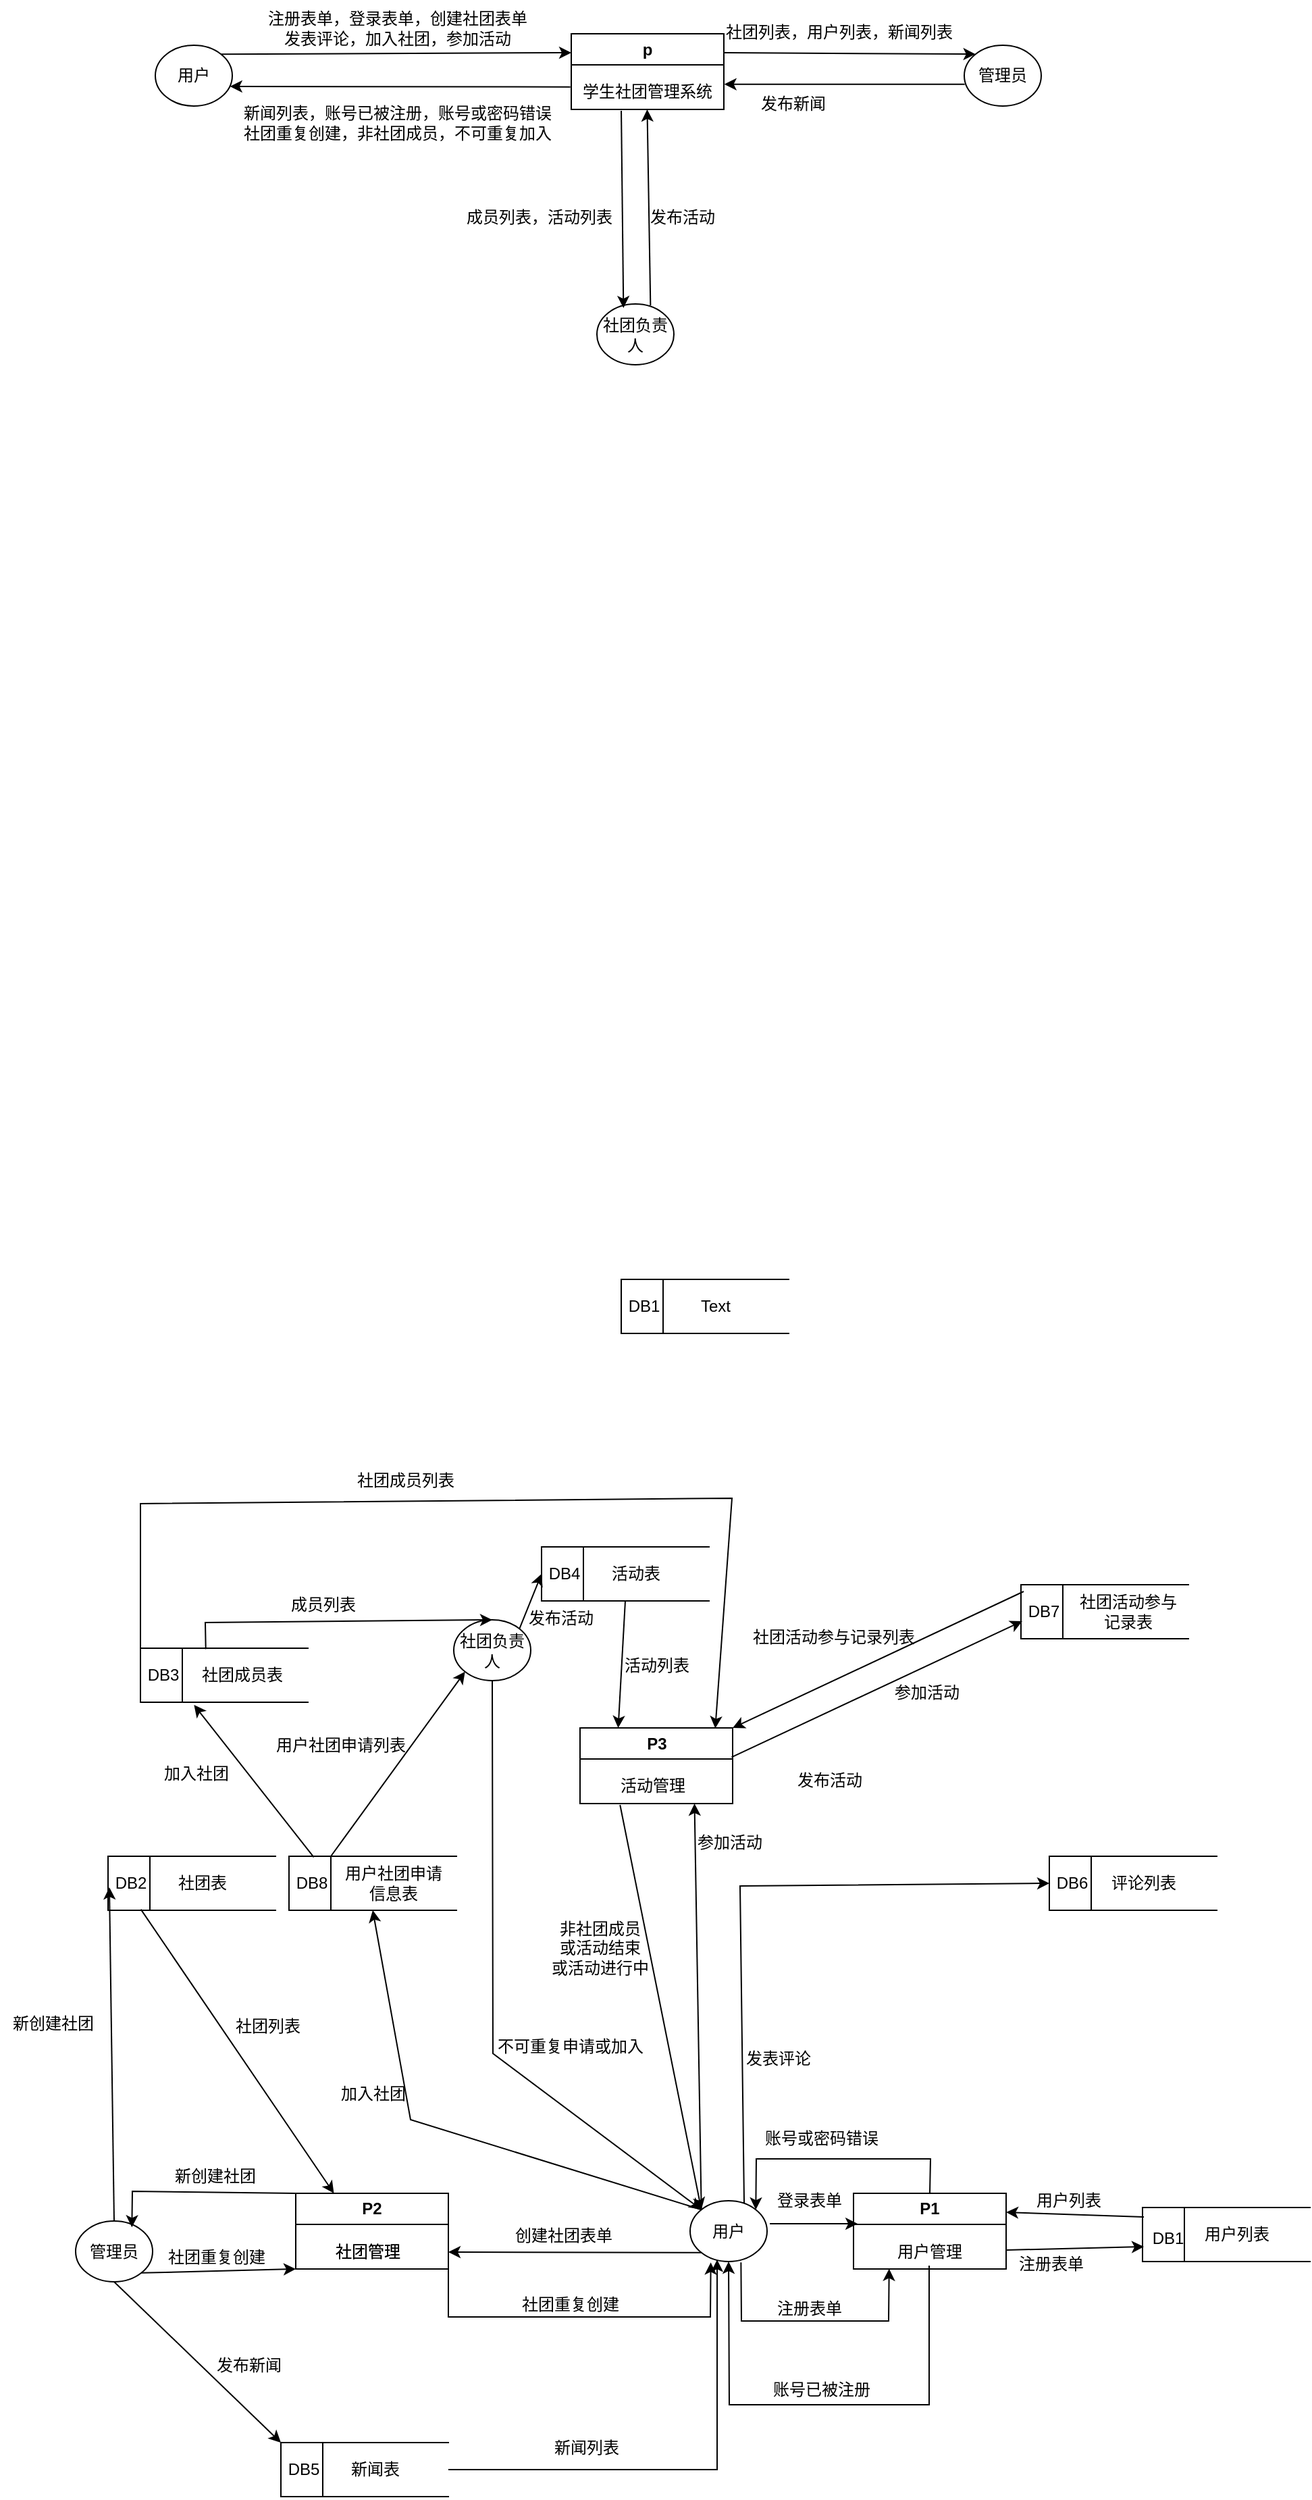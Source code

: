<mxfile version="21.3.4" type="github">
  <diagram name="第 1 页" id="8ePfgUnNjt7sfL_Q9ex-">
    <mxGraphModel dx="2234" dy="838" grid="0" gridSize="10" guides="1" tooltips="1" connect="1" arrows="1" fold="1" page="0" pageScale="1" pageWidth="827" pageHeight="1169" math="0" shadow="0">
      <root>
        <mxCell id="0" />
        <mxCell id="1" parent="0" />
        <mxCell id="dDw6INjENduWIAmaYxE8-1" value="用户" style="ellipse;whiteSpace=wrap;html=1;" parent="1" vertex="1">
          <mxGeometry x="-936" y="-306.5" width="57" height="45" as="geometry" />
        </mxCell>
        <mxCell id="dDw6INjENduWIAmaYxE8-3" value="管理员" style="ellipse;whiteSpace=wrap;html=1;" parent="1" vertex="1">
          <mxGeometry x="-337" y="-306.5" width="57" height="45" as="geometry" />
        </mxCell>
        <mxCell id="dDw6INjENduWIAmaYxE8-4" value="社团负责人" style="ellipse;whiteSpace=wrap;html=1;" parent="1" vertex="1">
          <mxGeometry x="-609" y="-115" width="57" height="45" as="geometry" />
        </mxCell>
        <mxCell id="dDw6INjENduWIAmaYxE8-5" value="p" style="swimlane;whiteSpace=wrap;html=1;" parent="1" vertex="1">
          <mxGeometry x="-628" y="-315" width="113" height="56" as="geometry">
            <mxRectangle x="-682" y="-312" width="137" height="26" as="alternateBounds" />
          </mxGeometry>
        </mxCell>
        <mxCell id="dDw6INjENduWIAmaYxE8-7" value="学生社团管理系统" style="text;html=1;align=center;verticalAlign=middle;resizable=0;points=[];autosize=1;strokeColor=none;fillColor=none;" parent="dDw6INjENduWIAmaYxE8-5" vertex="1">
          <mxGeometry x="-1" y="30" width="114" height="26" as="geometry" />
        </mxCell>
        <mxCell id="dDw6INjENduWIAmaYxE8-8" value="" style="endArrow=classic;html=1;rounded=0;exitX=1;exitY=0;exitDx=0;exitDy=0;entryX=0;entryY=0.25;entryDx=0;entryDy=0;" parent="1" source="dDw6INjENduWIAmaYxE8-1" target="dDw6INjENduWIAmaYxE8-5" edge="1">
          <mxGeometry width="50" height="50" relative="1" as="geometry">
            <mxPoint x="-879" y="-296" as="sourcePoint" />
            <mxPoint x="-682" y="-296" as="targetPoint" />
          </mxGeometry>
        </mxCell>
        <mxCell id="dDw6INjENduWIAmaYxE8-9" value="注册表单，登录表单，创建社团表单&lt;br&gt;发表评论，加入社团，参加活动" style="text;html=1;align=center;verticalAlign=middle;resizable=0;points=[];autosize=1;strokeColor=none;fillColor=none;" parent="1" vertex="1">
          <mxGeometry x="-862" y="-340" width="210" height="41" as="geometry" />
        </mxCell>
        <mxCell id="dDw6INjENduWIAmaYxE8-10" value="" style="endArrow=classic;html=1;rounded=0;exitX=0.003;exitY=0.359;exitDx=0;exitDy=0;exitPerimeter=0;entryX=0.971;entryY=0.678;entryDx=0;entryDy=0;entryPerimeter=0;" parent="1" source="dDw6INjENduWIAmaYxE8-7" target="dDw6INjENduWIAmaYxE8-1" edge="1">
          <mxGeometry width="50" height="50" relative="1" as="geometry">
            <mxPoint x="-919" y="-170" as="sourcePoint" />
            <mxPoint x="-869" y="-220" as="targetPoint" />
          </mxGeometry>
        </mxCell>
        <mxCell id="dDw6INjENduWIAmaYxE8-11" value="新闻列表，账号已被注册，账号或密码错误&lt;br&gt;社团重复创建，非社团成员，不可重复加入" style="text;html=1;align=center;verticalAlign=middle;resizable=0;points=[];autosize=1;strokeColor=none;fillColor=none;" parent="1" vertex="1">
          <mxGeometry x="-880" y="-270" width="246" height="41" as="geometry" />
        </mxCell>
        <mxCell id="dDw6INjENduWIAmaYxE8-12" value="" style="endArrow=classic;html=1;rounded=0;exitX=1;exitY=0.25;exitDx=0;exitDy=0;entryX=0;entryY=0;entryDx=0;entryDy=0;" parent="1" source="dDw6INjENduWIAmaYxE8-5" target="dDw6INjENduWIAmaYxE8-3" edge="1">
          <mxGeometry width="50" height="50" relative="1" as="geometry">
            <mxPoint x="-807" y="-114" as="sourcePoint" />
            <mxPoint x="-757" y="-164" as="targetPoint" />
          </mxGeometry>
        </mxCell>
        <mxCell id="dDw6INjENduWIAmaYxE8-13" value="社团列表，用户列表，新闻列表" style="text;html=1;align=center;verticalAlign=middle;resizable=0;points=[];autosize=1;strokeColor=none;fillColor=none;" parent="1" vertex="1">
          <mxGeometry x="-523" y="-329" width="186" height="26" as="geometry" />
        </mxCell>
        <mxCell id="dDw6INjENduWIAmaYxE8-14" value="" style="endArrow=classic;html=1;rounded=0;exitX=0.006;exitY=0.707;exitDx=0;exitDy=0;entryX=1.003;entryY=0.397;entryDx=0;entryDy=0;entryPerimeter=0;exitPerimeter=0;" parent="1" edge="1">
          <mxGeometry width="50" height="50" relative="1" as="geometry">
            <mxPoint x="-336.658" y="-277.685" as="sourcePoint" />
            <mxPoint x="-514.658" y="-277.678" as="targetPoint" />
          </mxGeometry>
        </mxCell>
        <mxCell id="dDw6INjENduWIAmaYxE8-15" value="发布新闻" style="text;html=1;align=center;verticalAlign=middle;resizable=0;points=[];autosize=1;strokeColor=none;fillColor=none;" parent="1" vertex="1">
          <mxGeometry x="-497" y="-276" width="66" height="26" as="geometry" />
        </mxCell>
        <mxCell id="dDw6INjENduWIAmaYxE8-16" value="" style="endArrow=classic;html=1;rounded=0;exitX=0.237;exitY=1.038;exitDx=0;exitDy=0;exitPerimeter=0;entryX=0.345;entryY=0.067;entryDx=0;entryDy=0;entryPerimeter=0;" parent="1" target="dDw6INjENduWIAmaYxE8-4" edge="1">
          <mxGeometry width="50" height="50" relative="1" as="geometry">
            <mxPoint x="-590.982" y="-258.012" as="sourcePoint" />
            <mxPoint x="-591" y="-117" as="targetPoint" />
          </mxGeometry>
        </mxCell>
        <mxCell id="dDw6INjENduWIAmaYxE8-17" value="成员列表，活动列表" style="text;html=1;align=center;verticalAlign=middle;resizable=0;points=[];autosize=1;strokeColor=none;fillColor=none;" parent="1" vertex="1">
          <mxGeometry x="-715" y="-192" width="126" height="26" as="geometry" />
        </mxCell>
        <mxCell id="dDw6INjENduWIAmaYxE8-18" value="" style="endArrow=classic;html=1;rounded=0;exitX=0.696;exitY=0.022;exitDx=0;exitDy=0;exitPerimeter=0;" parent="1" source="dDw6INjENduWIAmaYxE8-4" target="dDw6INjENduWIAmaYxE8-7" edge="1">
          <mxGeometry width="50" height="50" relative="1" as="geometry">
            <mxPoint x="-554" y="-124" as="sourcePoint" />
            <mxPoint x="-504" y="-174" as="targetPoint" />
          </mxGeometry>
        </mxCell>
        <mxCell id="dDw6INjENduWIAmaYxE8-19" value="发布活动" style="text;html=1;align=center;verticalAlign=middle;resizable=0;points=[];autosize=1;strokeColor=none;fillColor=none;" parent="1" vertex="1">
          <mxGeometry x="-579" y="-192" width="66" height="26" as="geometry" />
        </mxCell>
        <mxCell id="dDw6INjENduWIAmaYxE8-20" value="用户" style="ellipse;whiteSpace=wrap;html=1;" parent="1" vertex="1">
          <mxGeometry x="-540" y="1289" width="57" height="45" as="geometry" />
        </mxCell>
        <mxCell id="dDw6INjENduWIAmaYxE8-21" value="P1" style="swimlane;whiteSpace=wrap;html=1;" parent="1" vertex="1">
          <mxGeometry x="-419" y="1283.5" width="113" height="56" as="geometry">
            <mxRectangle x="-682" y="-312" width="137" height="26" as="alternateBounds" />
          </mxGeometry>
        </mxCell>
        <mxCell id="dDw6INjENduWIAmaYxE8-22" value="用户管理" style="text;html=1;align=center;verticalAlign=middle;resizable=0;points=[];autosize=1;strokeColor=none;fillColor=none;" parent="dDw6INjENduWIAmaYxE8-21" vertex="1">
          <mxGeometry x="23" y="30" width="66" height="26" as="geometry" />
        </mxCell>
        <mxCell id="dDw6INjENduWIAmaYxE8-25" value="" style="endArrow=classic;html=1;rounded=0;entryX=0.027;entryY=0.402;entryDx=0;entryDy=0;entryPerimeter=0;" parent="1" target="dDw6INjENduWIAmaYxE8-21" edge="1">
          <mxGeometry width="50" height="50" relative="1" as="geometry">
            <mxPoint x="-481" y="1306" as="sourcePoint" />
            <mxPoint x="-453" y="1314" as="targetPoint" />
            <Array as="points" />
          </mxGeometry>
        </mxCell>
        <mxCell id="dDw6INjENduWIAmaYxE8-26" value="登录表单" style="text;html=1;align=center;verticalAlign=middle;resizable=0;points=[];autosize=1;strokeColor=none;fillColor=none;" parent="1" vertex="1">
          <mxGeometry x="-485" y="1276" width="66" height="26" as="geometry" />
        </mxCell>
        <mxCell id="dDw6INjENduWIAmaYxE8-27" value="" style="endArrow=classic;html=1;rounded=0;exitX=0.661;exitY=1.015;exitDx=0;exitDy=0;exitPerimeter=0;entryX=0.051;entryY=0.994;entryDx=0;entryDy=0;entryPerimeter=0;" parent="1" source="dDw6INjENduWIAmaYxE8-20" target="dDw6INjENduWIAmaYxE8-22" edge="1">
          <mxGeometry width="50" height="50" relative="1" as="geometry">
            <mxPoint x="-666" y="1457" as="sourcePoint" />
            <mxPoint x="-616" y="1407" as="targetPoint" />
            <Array as="points">
              <mxPoint x="-502" y="1378" />
              <mxPoint x="-393" y="1378" />
            </Array>
          </mxGeometry>
        </mxCell>
        <mxCell id="dDw6INjENduWIAmaYxE8-28" value="注册表单" style="text;html=1;align=center;verticalAlign=middle;resizable=0;points=[];autosize=1;strokeColor=none;fillColor=none;" parent="1" vertex="1">
          <mxGeometry x="-485" y="1356" width="66" height="26" as="geometry" />
        </mxCell>
        <mxCell id="dDw6INjENduWIAmaYxE8-30" value="管理员" style="ellipse;whiteSpace=wrap;html=1;" parent="1" vertex="1">
          <mxGeometry x="-995" y="1304" width="57" height="45" as="geometry" />
        </mxCell>
        <mxCell id="dDw6INjENduWIAmaYxE8-31" value="" style="endArrow=classic;html=1;rounded=0;exitX=0.5;exitY=0;exitDx=0;exitDy=0;entryX=1;entryY=0;entryDx=0;entryDy=0;" parent="1" source="dDw6INjENduWIAmaYxE8-21" target="dDw6INjENduWIAmaYxE8-20" edge="1">
          <mxGeometry width="50" height="50" relative="1" as="geometry">
            <mxPoint x="-569" y="1492" as="sourcePoint" />
            <mxPoint x="-362.496" y="1203" as="targetPoint" />
            <Array as="points">
              <mxPoint x="-362" y="1258" />
              <mxPoint x="-491" y="1258" />
            </Array>
          </mxGeometry>
        </mxCell>
        <mxCell id="dDw6INjENduWIAmaYxE8-46" value="" style="shape=partialRectangle;whiteSpace=wrap;html=1;left=0;right=0;fillColor=none;" parent="1" vertex="1">
          <mxGeometry x="-591" y="607" width="124" height="40" as="geometry" />
        </mxCell>
        <mxCell id="dDw6INjENduWIAmaYxE8-47" value="" style="endArrow=none;html=1;rounded=0;entryX=0;entryY=0;entryDx=0;entryDy=0;exitX=0;exitY=1;exitDx=0;exitDy=0;" parent="1" source="dDw6INjENduWIAmaYxE8-46" target="dDw6INjENduWIAmaYxE8-46" edge="1">
          <mxGeometry width="50" height="50" relative="1" as="geometry">
            <mxPoint x="-643" y="666" as="sourcePoint" />
            <mxPoint x="-593" y="616" as="targetPoint" />
          </mxGeometry>
        </mxCell>
        <mxCell id="dDw6INjENduWIAmaYxE8-48" value="" style="endArrow=none;html=1;rounded=0;exitX=0.25;exitY=0;exitDx=0;exitDy=0;entryX=0.25;entryY=1;entryDx=0;entryDy=0;" parent="1" source="dDw6INjENduWIAmaYxE8-46" target="dDw6INjENduWIAmaYxE8-46" edge="1">
          <mxGeometry width="50" height="50" relative="1" as="geometry">
            <mxPoint x="-601" y="729" as="sourcePoint" />
            <mxPoint x="-551" y="679" as="targetPoint" />
          </mxGeometry>
        </mxCell>
        <mxCell id="dDw6INjENduWIAmaYxE8-49" value="DB1" style="text;html=1;strokeColor=none;fillColor=none;align=center;verticalAlign=middle;whiteSpace=wrap;rounded=0;" parent="1" vertex="1">
          <mxGeometry x="-604" y="612" width="60" height="30" as="geometry" />
        </mxCell>
        <mxCell id="dDw6INjENduWIAmaYxE8-50" value="Text" style="text;html=1;strokeColor=none;fillColor=none;align=center;verticalAlign=middle;whiteSpace=wrap;rounded=0;" parent="1" vertex="1">
          <mxGeometry x="-551" y="612" width="60" height="30" as="geometry" />
        </mxCell>
        <mxCell id="dDw6INjENduWIAmaYxE8-58" value="" style="endArrow=classic;html=1;rounded=0;entryX=0.5;entryY=1;entryDx=0;entryDy=0;" parent="1" target="dDw6INjENduWIAmaYxE8-20" edge="1">
          <mxGeometry width="50" height="50" relative="1" as="geometry">
            <mxPoint x="-363" y="1337" as="sourcePoint" />
            <mxPoint x="-628" y="1422" as="targetPoint" />
            <Array as="points">
              <mxPoint x="-363" y="1440" />
              <mxPoint x="-511" y="1440" />
            </Array>
          </mxGeometry>
        </mxCell>
        <mxCell id="dDw6INjENduWIAmaYxE8-59" value="社团负责人" style="ellipse;whiteSpace=wrap;html=1;" parent="1" vertex="1">
          <mxGeometry x="-715" y="859" width="57" height="45" as="geometry" />
        </mxCell>
        <mxCell id="dDw6INjENduWIAmaYxE8-60" value="P2" style="swimlane;whiteSpace=wrap;html=1;" parent="1" vertex="1">
          <mxGeometry x="-832" y="1283.5" width="113" height="56" as="geometry">
            <mxRectangle x="-682" y="-312" width="137" height="26" as="alternateBounds" />
          </mxGeometry>
        </mxCell>
        <mxCell id="dDw6INjENduWIAmaYxE8-61" value="社团管理" style="text;html=1;align=center;verticalAlign=middle;resizable=0;points=[];autosize=1;strokeColor=none;fillColor=none;" parent="dDw6INjENduWIAmaYxE8-60" vertex="1">
          <mxGeometry x="20" y="30" width="66" height="26" as="geometry" />
        </mxCell>
        <mxCell id="dDw6INjENduWIAmaYxE8-62" value="" style="endArrow=classic;html=1;rounded=0;exitX=0;exitY=1;exitDx=0;exitDy=0;" parent="1" source="dDw6INjENduWIAmaYxE8-20" edge="1">
          <mxGeometry width="50" height="50" relative="1" as="geometry">
            <mxPoint x="-868" y="1406" as="sourcePoint" />
            <mxPoint x="-719" y="1327" as="targetPoint" />
          </mxGeometry>
        </mxCell>
        <mxCell id="dDw6INjENduWIAmaYxE8-63" value="创建社团表单" style="text;html=1;align=center;verticalAlign=middle;resizable=0;points=[];autosize=1;strokeColor=none;fillColor=none;" parent="1" vertex="1">
          <mxGeometry x="-679" y="1302" width="90" height="26" as="geometry" />
        </mxCell>
        <mxCell id="dDw6INjENduWIAmaYxE8-64" value="" style="endArrow=classic;html=1;rounded=0;exitX=1;exitY=1;exitDx=0;exitDy=0;entryX=0.269;entryY=1.015;entryDx=0;entryDy=0;entryPerimeter=0;" parent="1" source="dDw6INjENduWIAmaYxE8-60" target="dDw6INjENduWIAmaYxE8-20" edge="1">
          <mxGeometry width="50" height="50" relative="1" as="geometry">
            <mxPoint x="-928" y="1413" as="sourcePoint" />
            <mxPoint x="-878" y="1363" as="targetPoint" />
            <Array as="points">
              <mxPoint x="-719" y="1375" />
              <mxPoint x="-525" y="1375" />
            </Array>
          </mxGeometry>
        </mxCell>
        <mxCell id="dDw6INjENduWIAmaYxE8-65" value="社团重复创建" style="text;html=1;align=center;verticalAlign=middle;resizable=0;points=[];autosize=1;strokeColor=none;fillColor=none;" parent="1" vertex="1">
          <mxGeometry x="-674" y="1353" width="90" height="26" as="geometry" />
        </mxCell>
        <mxCell id="dDw6INjENduWIAmaYxE8-66" value="账号或密码错误" style="text;html=1;align=center;verticalAlign=middle;resizable=0;points=[];autosize=1;strokeColor=none;fillColor=none;" parent="1" vertex="1">
          <mxGeometry x="-494" y="1230" width="102" height="26" as="geometry" />
        </mxCell>
        <mxCell id="dDw6INjENduWIAmaYxE8-69" value="账号已被注册" style="text;html=1;align=center;verticalAlign=middle;resizable=0;points=[];autosize=1;strokeColor=none;fillColor=none;" parent="1" vertex="1">
          <mxGeometry x="-488" y="1416" width="90" height="26" as="geometry" />
        </mxCell>
        <mxCell id="dDw6INjENduWIAmaYxE8-72" value="" style="shape=partialRectangle;whiteSpace=wrap;html=1;left=0;right=0;fillColor=none;" parent="1" vertex="1">
          <mxGeometry x="-205" y="1294" width="124" height="40" as="geometry" />
        </mxCell>
        <mxCell id="dDw6INjENduWIAmaYxE8-73" value="" style="endArrow=none;html=1;rounded=0;entryX=0;entryY=0;entryDx=0;entryDy=0;exitX=0;exitY=1;exitDx=0;exitDy=0;" parent="1" source="dDw6INjENduWIAmaYxE8-72" target="dDw6INjENduWIAmaYxE8-72" edge="1">
          <mxGeometry width="50" height="50" relative="1" as="geometry">
            <mxPoint x="-257" y="1353" as="sourcePoint" />
            <mxPoint x="-207" y="1303" as="targetPoint" />
          </mxGeometry>
        </mxCell>
        <mxCell id="dDw6INjENduWIAmaYxE8-74" value="" style="endArrow=none;html=1;rounded=0;exitX=0.25;exitY=0;exitDx=0;exitDy=0;entryX=0.25;entryY=1;entryDx=0;entryDy=0;" parent="1" source="dDw6INjENduWIAmaYxE8-72" target="dDw6INjENduWIAmaYxE8-72" edge="1">
          <mxGeometry width="50" height="50" relative="1" as="geometry">
            <mxPoint x="-215" y="1416" as="sourcePoint" />
            <mxPoint x="-165" y="1366" as="targetPoint" />
          </mxGeometry>
        </mxCell>
        <mxCell id="dDw6INjENduWIAmaYxE8-75" value="DB1" style="text;html=1;strokeColor=none;fillColor=none;align=center;verticalAlign=middle;whiteSpace=wrap;rounded=0;" parent="1" vertex="1">
          <mxGeometry x="-216" y="1301.5" width="60" height="30" as="geometry" />
        </mxCell>
        <mxCell id="dDw6INjENduWIAmaYxE8-76" value="用户列表" style="text;html=1;strokeColor=none;fillColor=none;align=center;verticalAlign=middle;whiteSpace=wrap;rounded=0;" parent="1" vertex="1">
          <mxGeometry x="-165" y="1299" width="60" height="30" as="geometry" />
        </mxCell>
        <mxCell id="dDw6INjENduWIAmaYxE8-81" value="" style="shape=partialRectangle;whiteSpace=wrap;html=1;left=0;right=0;fillColor=none;" parent="1" vertex="1">
          <mxGeometry x="-971" y="1034" width="124" height="40" as="geometry" />
        </mxCell>
        <mxCell id="dDw6INjENduWIAmaYxE8-82" value="" style="endArrow=none;html=1;rounded=0;entryX=0;entryY=0;entryDx=0;entryDy=0;exitX=0;exitY=1;exitDx=0;exitDy=0;" parent="1" source="dDw6INjENduWIAmaYxE8-81" target="dDw6INjENduWIAmaYxE8-81" edge="1">
          <mxGeometry width="50" height="50" relative="1" as="geometry">
            <mxPoint x="-1023" y="1093" as="sourcePoint" />
            <mxPoint x="-973" y="1043" as="targetPoint" />
          </mxGeometry>
        </mxCell>
        <mxCell id="dDw6INjENduWIAmaYxE8-83" value="" style="endArrow=none;html=1;rounded=0;exitX=0.25;exitY=0;exitDx=0;exitDy=0;entryX=0.25;entryY=1;entryDx=0;entryDy=0;" parent="1" source="dDw6INjENduWIAmaYxE8-81" target="dDw6INjENduWIAmaYxE8-81" edge="1">
          <mxGeometry width="50" height="50" relative="1" as="geometry">
            <mxPoint x="-981" y="1156" as="sourcePoint" />
            <mxPoint x="-931" y="1106" as="targetPoint" />
          </mxGeometry>
        </mxCell>
        <mxCell id="dDw6INjENduWIAmaYxE8-84" value="DB2" style="text;html=1;strokeColor=none;fillColor=none;align=center;verticalAlign=middle;whiteSpace=wrap;rounded=0;" parent="1" vertex="1">
          <mxGeometry x="-984" y="1039" width="60" height="30" as="geometry" />
        </mxCell>
        <mxCell id="dDw6INjENduWIAmaYxE8-85" value="社团表" style="text;html=1;strokeColor=none;fillColor=none;align=center;verticalAlign=middle;whiteSpace=wrap;rounded=0;" parent="1" vertex="1">
          <mxGeometry x="-931" y="1039" width="60" height="30" as="geometry" />
        </mxCell>
        <mxCell id="dDw6INjENduWIAmaYxE8-88" value="" style="endArrow=classic;html=1;rounded=0;exitX=0.196;exitY=0.983;exitDx=0;exitDy=0;exitPerimeter=0;entryX=0.25;entryY=0;entryDx=0;entryDy=0;" parent="1" source="dDw6INjENduWIAmaYxE8-81" target="dDw6INjENduWIAmaYxE8-60" edge="1">
          <mxGeometry width="50" height="50" relative="1" as="geometry">
            <mxPoint x="-920" y="1236" as="sourcePoint" />
            <mxPoint x="-870" y="1186" as="targetPoint" />
          </mxGeometry>
        </mxCell>
        <mxCell id="dDw6INjENduWIAmaYxE8-89" value="社团列表" style="text;html=1;align=center;verticalAlign=middle;resizable=0;points=[];autosize=1;strokeColor=none;fillColor=none;" parent="1" vertex="1">
          <mxGeometry x="-886" y="1147" width="66" height="26" as="geometry" />
        </mxCell>
        <mxCell id="dDw6INjENduWIAmaYxE8-90" value="" style="endArrow=classic;html=1;rounded=0;exitX=0;exitY=0;exitDx=0;exitDy=0;entryX=0.5;entryY=1;entryDx=0;entryDy=0;" parent="1" source="dDw6INjENduWIAmaYxE8-20" target="Tcg_gP1--9uaAUproWpJ-8" edge="1">
          <mxGeometry width="50" height="50" relative="1" as="geometry">
            <mxPoint x="-580" y="1208" as="sourcePoint" />
            <mxPoint x="-625" y="1178" as="targetPoint" />
            <Array as="points">
              <mxPoint x="-747" y="1229" />
            </Array>
          </mxGeometry>
        </mxCell>
        <mxCell id="dDw6INjENduWIAmaYxE8-91" value="加入社团" style="text;html=1;align=center;verticalAlign=middle;resizable=0;points=[];autosize=1;strokeColor=none;fillColor=none;" parent="1" vertex="1">
          <mxGeometry x="-808" y="1197" width="66" height="26" as="geometry" />
        </mxCell>
        <mxCell id="dDw6INjENduWIAmaYxE8-94" value="P3" style="swimlane;whiteSpace=wrap;html=1;" parent="1" vertex="1">
          <mxGeometry x="-621.5" y="939" width="113" height="56" as="geometry">
            <mxRectangle x="-682" y="-312" width="137" height="26" as="alternateBounds" />
          </mxGeometry>
        </mxCell>
        <mxCell id="dDw6INjENduWIAmaYxE8-95" value="活动管理" style="text;html=1;align=center;verticalAlign=middle;resizable=0;points=[];autosize=1;strokeColor=none;fillColor=none;" parent="dDw6INjENduWIAmaYxE8-94" vertex="1">
          <mxGeometry x="20" y="30" width="66" height="26" as="geometry" />
        </mxCell>
        <mxCell id="dDw6INjENduWIAmaYxE8-96" value="" style="endArrow=classic;html=1;rounded=0;exitX=0;exitY=0;exitDx=0;exitDy=0;entryX=0.75;entryY=1;entryDx=0;entryDy=0;" parent="1" source="dDw6INjENduWIAmaYxE8-20" target="dDw6INjENduWIAmaYxE8-94" edge="1">
          <mxGeometry width="50" height="50" relative="1" as="geometry">
            <mxPoint x="-425" y="1149" as="sourcePoint" />
            <mxPoint x="-375" y="1099" as="targetPoint" />
          </mxGeometry>
        </mxCell>
        <mxCell id="dDw6INjENduWIAmaYxE8-97" value="参加活动" style="text;html=1;align=center;verticalAlign=middle;resizable=0;points=[];autosize=1;strokeColor=none;fillColor=none;" parent="1" vertex="1">
          <mxGeometry x="-544.5" y="1011" width="66" height="26" as="geometry" />
        </mxCell>
        <mxCell id="dDw6INjENduWIAmaYxE8-98" value="" style="endArrow=classic;html=1;rounded=0;exitX=0.146;exitY=1.038;exitDx=0;exitDy=0;exitPerimeter=0;entryX=0;entryY=0;entryDx=0;entryDy=0;" parent="1" source="dDw6INjENduWIAmaYxE8-95" target="dDw6INjENduWIAmaYxE8-20" edge="1">
          <mxGeometry width="50" height="50" relative="1" as="geometry">
            <mxPoint x="-380" y="1103" as="sourcePoint" />
            <mxPoint x="-330" y="1053" as="targetPoint" />
          </mxGeometry>
        </mxCell>
        <mxCell id="dDw6INjENduWIAmaYxE8-99" value="非社团成员&lt;br&gt;或活动结束&lt;br&gt;或活动进行中" style="text;html=1;align=center;verticalAlign=middle;resizable=0;points=[];autosize=1;strokeColor=none;fillColor=none;" parent="1" vertex="1">
          <mxGeometry x="-652" y="1074" width="90" height="55" as="geometry" />
        </mxCell>
        <mxCell id="dDw6INjENduWIAmaYxE8-100" value="" style="endArrow=classic;html=1;rounded=0;exitX=1;exitY=0;exitDx=0;exitDy=0;entryX=0;entryY=0.5;entryDx=0;entryDy=0;" parent="1" source="dDw6INjENduWIAmaYxE8-59" target="dDw6INjENduWIAmaYxE8-111" edge="1">
          <mxGeometry width="50" height="50" relative="1" as="geometry">
            <mxPoint x="-533" y="982" as="sourcePoint" />
            <mxPoint x="-483" y="932" as="targetPoint" />
          </mxGeometry>
        </mxCell>
        <mxCell id="dDw6INjENduWIAmaYxE8-101" value="发布活动" style="text;html=1;align=center;verticalAlign=middle;resizable=0;points=[];autosize=1;strokeColor=none;fillColor=none;" parent="1" vertex="1">
          <mxGeometry x="-669" y="845" width="66" height="26" as="geometry" />
        </mxCell>
        <mxCell id="dDw6INjENduWIAmaYxE8-104" value="" style="shape=partialRectangle;whiteSpace=wrap;html=1;left=0;right=0;fillColor=none;" parent="1" vertex="1">
          <mxGeometry x="-947" y="880" width="124" height="40" as="geometry" />
        </mxCell>
        <mxCell id="dDw6INjENduWIAmaYxE8-105" value="" style="endArrow=none;html=1;rounded=0;entryX=0;entryY=0;entryDx=0;entryDy=0;exitX=0;exitY=1;exitDx=0;exitDy=0;" parent="1" source="dDw6INjENduWIAmaYxE8-104" target="dDw6INjENduWIAmaYxE8-104" edge="1">
          <mxGeometry width="50" height="50" relative="1" as="geometry">
            <mxPoint x="-999" y="939" as="sourcePoint" />
            <mxPoint x="-949" y="889" as="targetPoint" />
          </mxGeometry>
        </mxCell>
        <mxCell id="dDw6INjENduWIAmaYxE8-106" value="" style="endArrow=none;html=1;rounded=0;exitX=0.25;exitY=0;exitDx=0;exitDy=0;entryX=0.25;entryY=1;entryDx=0;entryDy=0;" parent="1" source="dDw6INjENduWIAmaYxE8-104" target="dDw6INjENduWIAmaYxE8-104" edge="1">
          <mxGeometry width="50" height="50" relative="1" as="geometry">
            <mxPoint x="-957" y="1002" as="sourcePoint" />
            <mxPoint x="-907" y="952" as="targetPoint" />
          </mxGeometry>
        </mxCell>
        <mxCell id="dDw6INjENduWIAmaYxE8-107" value="DB3" style="text;html=1;strokeColor=none;fillColor=none;align=center;verticalAlign=middle;whiteSpace=wrap;rounded=0;" parent="1" vertex="1">
          <mxGeometry x="-960" y="885" width="60" height="30" as="geometry" />
        </mxCell>
        <mxCell id="dDw6INjENduWIAmaYxE8-108" value="社团成员表" style="text;html=1;strokeColor=none;fillColor=none;align=center;verticalAlign=middle;whiteSpace=wrap;rounded=0;" parent="1" vertex="1">
          <mxGeometry x="-906" y="885" width="69" height="30" as="geometry" />
        </mxCell>
        <mxCell id="dDw6INjENduWIAmaYxE8-109" value="" style="endArrow=classic;html=1;rounded=0;entryX=0.5;entryY=0;entryDx=0;entryDy=0;exitX=0.39;exitY=0.017;exitDx=0;exitDy=0;exitPerimeter=0;" parent="1" source="dDw6INjENduWIAmaYxE8-104" target="dDw6INjENduWIAmaYxE8-59" edge="1">
          <mxGeometry width="50" height="50" relative="1" as="geometry">
            <mxPoint x="-891" y="877" as="sourcePoint" />
            <mxPoint x="-852" y="970" as="targetPoint" />
            <Array as="points">
              <mxPoint x="-899" y="861" />
            </Array>
          </mxGeometry>
        </mxCell>
        <mxCell id="dDw6INjENduWIAmaYxE8-110" value="成员列表" style="text;html=1;align=center;verticalAlign=middle;resizable=0;points=[];autosize=1;strokeColor=none;fillColor=none;" parent="1" vertex="1">
          <mxGeometry x="-845" y="835" width="66" height="26" as="geometry" />
        </mxCell>
        <mxCell id="dDw6INjENduWIAmaYxE8-111" value="" style="shape=partialRectangle;whiteSpace=wrap;html=1;left=0;right=0;fillColor=none;" parent="1" vertex="1">
          <mxGeometry x="-650" y="805" width="124" height="40" as="geometry" />
        </mxCell>
        <mxCell id="dDw6INjENduWIAmaYxE8-112" value="" style="endArrow=none;html=1;rounded=0;entryX=0;entryY=0;entryDx=0;entryDy=0;exitX=0;exitY=1;exitDx=0;exitDy=0;" parent="1" source="dDw6INjENduWIAmaYxE8-111" target="dDw6INjENduWIAmaYxE8-111" edge="1">
          <mxGeometry width="50" height="50" relative="1" as="geometry">
            <mxPoint x="-702" y="864" as="sourcePoint" />
            <mxPoint x="-652" y="814" as="targetPoint" />
          </mxGeometry>
        </mxCell>
        <mxCell id="dDw6INjENduWIAmaYxE8-113" value="" style="endArrow=none;html=1;rounded=0;exitX=0.25;exitY=0;exitDx=0;exitDy=0;entryX=0.25;entryY=1;entryDx=0;entryDy=0;" parent="1" source="dDw6INjENduWIAmaYxE8-111" target="dDw6INjENduWIAmaYxE8-111" edge="1">
          <mxGeometry width="50" height="50" relative="1" as="geometry">
            <mxPoint x="-660" y="927" as="sourcePoint" />
            <mxPoint x="-610" y="877" as="targetPoint" />
          </mxGeometry>
        </mxCell>
        <mxCell id="dDw6INjENduWIAmaYxE8-114" value="DB4" style="text;html=1;strokeColor=none;fillColor=none;align=center;verticalAlign=middle;whiteSpace=wrap;rounded=0;" parent="1" vertex="1">
          <mxGeometry x="-663" y="810" width="60" height="30" as="geometry" />
        </mxCell>
        <mxCell id="dDw6INjENduWIAmaYxE8-115" value="活动表" style="text;html=1;strokeColor=none;fillColor=none;align=center;verticalAlign=middle;whiteSpace=wrap;rounded=0;" parent="1" vertex="1">
          <mxGeometry x="-610" y="810" width="60" height="30" as="geometry" />
        </mxCell>
        <mxCell id="dDw6INjENduWIAmaYxE8-117" value="" style="endArrow=classic;html=1;rounded=0;entryX=0.731;entryY=0.104;entryDx=0;entryDy=0;entryPerimeter=0;exitX=0;exitY=0;exitDx=0;exitDy=0;" parent="1" source="dDw6INjENduWIAmaYxE8-137" target="dDw6INjENduWIAmaYxE8-30" edge="1">
          <mxGeometry width="50" height="50" relative="1" as="geometry">
            <mxPoint x="-837" y="1286" as="sourcePoint" />
            <mxPoint x="-938.001" y="1298.287" as="targetPoint" />
            <Array as="points">
              <mxPoint x="-953" y="1282" />
            </Array>
          </mxGeometry>
        </mxCell>
        <mxCell id="dDw6INjENduWIAmaYxE8-118" value="新创建社团" style="text;html=1;align=center;verticalAlign=middle;resizable=0;points=[];autosize=1;strokeColor=none;fillColor=none;" parent="1" vertex="1">
          <mxGeometry x="-931" y="1257.5" width="78" height="26" as="geometry" />
        </mxCell>
        <mxCell id="dDw6INjENduWIAmaYxE8-119" value="" style="endArrow=classic;html=1;rounded=0;exitX=0.5;exitY=0;exitDx=0;exitDy=0;entryX=0.233;entryY=0.6;entryDx=0;entryDy=0;entryPerimeter=0;" parent="1" source="dDw6INjENduWIAmaYxE8-30" target="dDw6INjENduWIAmaYxE8-84" edge="1">
          <mxGeometry width="50" height="50" relative="1" as="geometry">
            <mxPoint x="-1111" y="1280" as="sourcePoint" />
            <mxPoint x="-1061" y="1230" as="targetPoint" />
            <Array as="points" />
          </mxGeometry>
        </mxCell>
        <mxCell id="dDw6INjENduWIAmaYxE8-120" value="新创建社团" style="text;html=1;align=center;verticalAlign=middle;resizable=0;points=[];autosize=1;strokeColor=none;fillColor=none;" parent="1" vertex="1">
          <mxGeometry x="-1051" y="1145" width="78" height="26" as="geometry" />
        </mxCell>
        <mxCell id="dDw6INjENduWIAmaYxE8-125" value="不可重复申请或加入" style="text;html=1;align=center;verticalAlign=middle;resizable=0;points=[];autosize=1;strokeColor=none;fillColor=none;" parent="1" vertex="1">
          <mxGeometry x="-692" y="1162" width="126" height="26" as="geometry" />
        </mxCell>
        <mxCell id="dDw6INjENduWIAmaYxE8-129" value="发布活动" style="text;html=1;align=center;verticalAlign=middle;resizable=0;points=[];autosize=1;strokeColor=none;fillColor=none;" parent="1" vertex="1">
          <mxGeometry x="-470" y="965" width="66" height="26" as="geometry" />
        </mxCell>
        <mxCell id="dDw6INjENduWIAmaYxE8-130" value="" style="shape=partialRectangle;whiteSpace=wrap;html=1;left=0;right=0;fillColor=none;" parent="1" vertex="1">
          <mxGeometry x="-843" y="1468" width="124" height="40" as="geometry" />
        </mxCell>
        <mxCell id="dDw6INjENduWIAmaYxE8-131" value="" style="endArrow=none;html=1;rounded=0;entryX=0;entryY=0;entryDx=0;entryDy=0;exitX=0;exitY=1;exitDx=0;exitDy=0;" parent="1" source="dDw6INjENduWIAmaYxE8-130" target="dDw6INjENduWIAmaYxE8-130" edge="1">
          <mxGeometry width="50" height="50" relative="1" as="geometry">
            <mxPoint x="-895" y="1527" as="sourcePoint" />
            <mxPoint x="-845" y="1477" as="targetPoint" />
          </mxGeometry>
        </mxCell>
        <mxCell id="dDw6INjENduWIAmaYxE8-132" value="" style="endArrow=none;html=1;rounded=0;exitX=0.25;exitY=0;exitDx=0;exitDy=0;entryX=0.25;entryY=1;entryDx=0;entryDy=0;" parent="1" source="dDw6INjENduWIAmaYxE8-130" target="dDw6INjENduWIAmaYxE8-130" edge="1">
          <mxGeometry width="50" height="50" relative="1" as="geometry">
            <mxPoint x="-853" y="1590" as="sourcePoint" />
            <mxPoint x="-803" y="1540" as="targetPoint" />
          </mxGeometry>
        </mxCell>
        <mxCell id="dDw6INjENduWIAmaYxE8-133" value="DB5" style="text;html=1;strokeColor=none;fillColor=none;align=center;verticalAlign=middle;whiteSpace=wrap;rounded=0;" parent="1" vertex="1">
          <mxGeometry x="-856" y="1473" width="60" height="30" as="geometry" />
        </mxCell>
        <mxCell id="dDw6INjENduWIAmaYxE8-134" value="新闻表" style="text;html=1;strokeColor=none;fillColor=none;align=center;verticalAlign=middle;whiteSpace=wrap;rounded=0;" parent="1" vertex="1">
          <mxGeometry x="-803" y="1473" width="60" height="30" as="geometry" />
        </mxCell>
        <mxCell id="dDw6INjENduWIAmaYxE8-135" value="" style="endArrow=classic;html=1;rounded=0;exitX=0.5;exitY=1;exitDx=0;exitDy=0;entryX=0;entryY=0;entryDx=0;entryDy=0;" parent="1" source="dDw6INjENduWIAmaYxE8-30" target="dDw6INjENduWIAmaYxE8-130" edge="1">
          <mxGeometry width="50" height="50" relative="1" as="geometry">
            <mxPoint x="-1213" y="1469" as="sourcePoint" />
            <mxPoint x="-834" y="1407" as="targetPoint" />
            <Array as="points" />
          </mxGeometry>
        </mxCell>
        <mxCell id="dDw6INjENduWIAmaYxE8-137" value="P2" style="swimlane;whiteSpace=wrap;html=1;" parent="1" vertex="1">
          <mxGeometry x="-832" y="1283.5" width="113" height="56" as="geometry">
            <mxRectangle x="-682" y="-312" width="137" height="26" as="alternateBounds" />
          </mxGeometry>
        </mxCell>
        <mxCell id="dDw6INjENduWIAmaYxE8-138" value="社团管理" style="text;html=1;align=center;verticalAlign=middle;resizable=0;points=[];autosize=1;strokeColor=none;fillColor=none;" parent="dDw6INjENduWIAmaYxE8-137" vertex="1">
          <mxGeometry x="20" y="30" width="66" height="26" as="geometry" />
        </mxCell>
        <mxCell id="dDw6INjENduWIAmaYxE8-142" value="发布新闻" style="text;html=1;align=center;verticalAlign=middle;resizable=0;points=[];autosize=1;strokeColor=none;fillColor=none;" parent="1" vertex="1">
          <mxGeometry x="-900" y="1398" width="66" height="26" as="geometry" />
        </mxCell>
        <mxCell id="dDw6INjENduWIAmaYxE8-143" value="" style="endArrow=classic;html=1;rounded=0;exitX=1;exitY=0.5;exitDx=0;exitDy=0;entryX=0.351;entryY=0.97;entryDx=0;entryDy=0;entryPerimeter=0;" parent="1" source="dDw6INjENduWIAmaYxE8-130" target="dDw6INjENduWIAmaYxE8-20" edge="1">
          <mxGeometry width="50" height="50" relative="1" as="geometry">
            <mxPoint x="-817" y="1455" as="sourcePoint" />
            <mxPoint x="-767" y="1405" as="targetPoint" />
            <Array as="points">
              <mxPoint x="-520" y="1488" />
            </Array>
          </mxGeometry>
        </mxCell>
        <mxCell id="dDw6INjENduWIAmaYxE8-146" value="" style="endArrow=classic;html=1;rounded=0;exitX=0.702;exitY=0.037;exitDx=0;exitDy=0;exitPerimeter=0;entryX=0;entryY=0.5;entryDx=0;entryDy=0;" parent="1" source="dDw6INjENduWIAmaYxE8-20" edge="1" target="dDw6INjENduWIAmaYxE8-148">
          <mxGeometry width="50" height="50" relative="1" as="geometry">
            <mxPoint x="-515" y="1213" as="sourcePoint" />
            <mxPoint x="-500" y="1086" as="targetPoint" />
            <Array as="points">
              <mxPoint x="-503" y="1056" />
            </Array>
          </mxGeometry>
        </mxCell>
        <mxCell id="dDw6INjENduWIAmaYxE8-147" value="发表评论" style="text;html=1;align=center;verticalAlign=middle;resizable=0;points=[];autosize=1;strokeColor=none;fillColor=none;" parent="1" vertex="1">
          <mxGeometry x="-508.5" y="1171" width="66" height="26" as="geometry" />
        </mxCell>
        <mxCell id="dDw6INjENduWIAmaYxE8-148" value="" style="shape=partialRectangle;whiteSpace=wrap;html=1;left=0;right=0;fillColor=none;" parent="1" vertex="1">
          <mxGeometry x="-274" y="1034" width="124" height="40" as="geometry" />
        </mxCell>
        <mxCell id="dDw6INjENduWIAmaYxE8-149" value="" style="endArrow=none;html=1;rounded=0;entryX=0;entryY=0;entryDx=0;entryDy=0;exitX=0;exitY=1;exitDx=0;exitDy=0;" parent="1" source="dDw6INjENduWIAmaYxE8-148" target="dDw6INjENduWIAmaYxE8-148" edge="1">
          <mxGeometry width="50" height="50" relative="1" as="geometry">
            <mxPoint x="-326" y="1093" as="sourcePoint" />
            <mxPoint x="-276" y="1043" as="targetPoint" />
          </mxGeometry>
        </mxCell>
        <mxCell id="dDw6INjENduWIAmaYxE8-150" value="" style="endArrow=none;html=1;rounded=0;exitX=0.25;exitY=0;exitDx=0;exitDy=0;entryX=0.25;entryY=1;entryDx=0;entryDy=0;" parent="1" source="dDw6INjENduWIAmaYxE8-148" target="dDw6INjENduWIAmaYxE8-148" edge="1">
          <mxGeometry width="50" height="50" relative="1" as="geometry">
            <mxPoint x="-284" y="1156" as="sourcePoint" />
            <mxPoint x="-234" y="1106" as="targetPoint" />
          </mxGeometry>
        </mxCell>
        <mxCell id="dDw6INjENduWIAmaYxE8-151" value="DB6" style="text;html=1;strokeColor=none;fillColor=none;align=center;verticalAlign=middle;whiteSpace=wrap;rounded=0;" parent="1" vertex="1">
          <mxGeometry x="-287" y="1039" width="60" height="30" as="geometry" />
        </mxCell>
        <mxCell id="dDw6INjENduWIAmaYxE8-152" value="评论列表" style="text;html=1;strokeColor=none;fillColor=none;align=center;verticalAlign=middle;whiteSpace=wrap;rounded=0;" parent="1" vertex="1">
          <mxGeometry x="-234" y="1039" width="60" height="30" as="geometry" />
        </mxCell>
        <mxCell id="dDw6INjENduWIAmaYxE8-155" value="新闻列表" style="text;html=1;align=center;verticalAlign=middle;resizable=0;points=[];autosize=1;strokeColor=none;fillColor=none;" parent="1" vertex="1">
          <mxGeometry x="-650" y="1459" width="66" height="26" as="geometry" />
        </mxCell>
        <mxCell id="dDw6INjENduWIAmaYxE8-157" value="" style="endArrow=classic;html=1;rounded=0;exitX=1;exitY=1;exitDx=0;exitDy=0;entryX=0;entryY=1;entryDx=0;entryDy=0;" parent="1" source="dDw6INjENduWIAmaYxE8-30" target="dDw6INjENduWIAmaYxE8-137" edge="1">
          <mxGeometry width="50" height="50" relative="1" as="geometry">
            <mxPoint x="-924" y="1360" as="sourcePoint" />
            <mxPoint x="-874" y="1310" as="targetPoint" />
          </mxGeometry>
        </mxCell>
        <mxCell id="dDw6INjENduWIAmaYxE8-159" value="社团重复创建" style="text;html=1;align=center;verticalAlign=middle;resizable=0;points=[];autosize=1;strokeColor=none;fillColor=none;" parent="1" vertex="1">
          <mxGeometry x="-936" y="1318" width="90" height="26" as="geometry" />
        </mxCell>
        <mxCell id="Tcg_gP1--9uaAUproWpJ-1" value="" style="shape=partialRectangle;whiteSpace=wrap;html=1;left=0;right=0;fillColor=none;" vertex="1" parent="1">
          <mxGeometry x="-295" y="833" width="124" height="40" as="geometry" />
        </mxCell>
        <mxCell id="Tcg_gP1--9uaAUproWpJ-2" value="" style="endArrow=none;html=1;rounded=0;entryX=0;entryY=0;entryDx=0;entryDy=0;exitX=0;exitY=1;exitDx=0;exitDy=0;" edge="1" parent="1" source="Tcg_gP1--9uaAUproWpJ-1" target="Tcg_gP1--9uaAUproWpJ-1">
          <mxGeometry width="50" height="50" relative="1" as="geometry">
            <mxPoint x="-347" y="892" as="sourcePoint" />
            <mxPoint x="-297" y="842" as="targetPoint" />
          </mxGeometry>
        </mxCell>
        <mxCell id="Tcg_gP1--9uaAUproWpJ-3" value="" style="endArrow=none;html=1;rounded=0;exitX=0.25;exitY=0;exitDx=0;exitDy=0;entryX=0.25;entryY=1;entryDx=0;entryDy=0;" edge="1" parent="1" source="Tcg_gP1--9uaAUproWpJ-1" target="Tcg_gP1--9uaAUproWpJ-1">
          <mxGeometry width="50" height="50" relative="1" as="geometry">
            <mxPoint x="-305" y="955" as="sourcePoint" />
            <mxPoint x="-255" y="905" as="targetPoint" />
          </mxGeometry>
        </mxCell>
        <mxCell id="Tcg_gP1--9uaAUproWpJ-4" value="DB7" style="text;html=1;strokeColor=none;fillColor=none;align=center;verticalAlign=middle;whiteSpace=wrap;rounded=0;" vertex="1" parent="1">
          <mxGeometry x="-308" y="838" width="60" height="30" as="geometry" />
        </mxCell>
        <mxCell id="Tcg_gP1--9uaAUproWpJ-5" value="社团活动参与记录表" style="text;html=1;strokeColor=none;fillColor=none;align=center;verticalAlign=middle;whiteSpace=wrap;rounded=0;" vertex="1" parent="1">
          <mxGeometry x="-255" y="838" width="79" height="30" as="geometry" />
        </mxCell>
        <mxCell id="Tcg_gP1--9uaAUproWpJ-6" value="" style="endArrow=classic;html=1;rounded=0;exitX=0.993;exitY=0.387;exitDx=0;exitDy=0;exitPerimeter=0;" edge="1" parent="1" source="dDw6INjENduWIAmaYxE8-94">
          <mxGeometry width="50" height="50" relative="1" as="geometry">
            <mxPoint x="-609" y="1024" as="sourcePoint" />
            <mxPoint x="-294" y="860" as="targetPoint" />
          </mxGeometry>
        </mxCell>
        <mxCell id="Tcg_gP1--9uaAUproWpJ-7" value="参加活动" style="text;html=1;align=center;verticalAlign=middle;resizable=0;points=[];autosize=1;strokeColor=none;fillColor=none;" vertex="1" parent="1">
          <mxGeometry x="-398" y="900" width="66" height="26" as="geometry" />
        </mxCell>
        <mxCell id="Tcg_gP1--9uaAUproWpJ-8" value="" style="shape=partialRectangle;whiteSpace=wrap;html=1;left=0;right=0;fillColor=none;" vertex="1" parent="1">
          <mxGeometry x="-837" y="1034" width="124" height="40" as="geometry" />
        </mxCell>
        <mxCell id="Tcg_gP1--9uaAUproWpJ-9" value="" style="endArrow=none;html=1;rounded=0;entryX=0;entryY=0;entryDx=0;entryDy=0;exitX=0;exitY=1;exitDx=0;exitDy=0;" edge="1" parent="1" source="Tcg_gP1--9uaAUproWpJ-8" target="Tcg_gP1--9uaAUproWpJ-8">
          <mxGeometry width="50" height="50" relative="1" as="geometry">
            <mxPoint x="-889" y="1093" as="sourcePoint" />
            <mxPoint x="-839" y="1043" as="targetPoint" />
          </mxGeometry>
        </mxCell>
        <mxCell id="Tcg_gP1--9uaAUproWpJ-10" value="" style="endArrow=none;html=1;rounded=0;exitX=0.25;exitY=0;exitDx=0;exitDy=0;entryX=0.25;entryY=1;entryDx=0;entryDy=0;" edge="1" parent="1" source="Tcg_gP1--9uaAUproWpJ-8" target="Tcg_gP1--9uaAUproWpJ-8">
          <mxGeometry width="50" height="50" relative="1" as="geometry">
            <mxPoint x="-847" y="1156" as="sourcePoint" />
            <mxPoint x="-797" y="1106" as="targetPoint" />
          </mxGeometry>
        </mxCell>
        <mxCell id="Tcg_gP1--9uaAUproWpJ-11" value="DB8" style="text;html=1;strokeColor=none;fillColor=none;align=center;verticalAlign=middle;whiteSpace=wrap;rounded=0;" vertex="1" parent="1">
          <mxGeometry x="-850" y="1039" width="60" height="30" as="geometry" />
        </mxCell>
        <mxCell id="Tcg_gP1--9uaAUproWpJ-12" value="用户社团申请信息表" style="text;html=1;strokeColor=none;fillColor=none;align=center;verticalAlign=middle;whiteSpace=wrap;rounded=0;" vertex="1" parent="1">
          <mxGeometry x="-797" y="1039" width="75" height="30" as="geometry" />
        </mxCell>
        <mxCell id="Tcg_gP1--9uaAUproWpJ-13" value="" style="endArrow=classic;html=1;rounded=0;exitX=0.25;exitY=0;exitDx=0;exitDy=0;entryX=0;entryY=1;entryDx=0;entryDy=0;" edge="1" parent="1" source="Tcg_gP1--9uaAUproWpJ-8" target="dDw6INjENduWIAmaYxE8-59">
          <mxGeometry width="50" height="50" relative="1" as="geometry">
            <mxPoint x="-793" y="1013" as="sourcePoint" />
            <mxPoint x="-743" y="963" as="targetPoint" />
          </mxGeometry>
        </mxCell>
        <mxCell id="Tcg_gP1--9uaAUproWpJ-14" value="用户社团申请列表" style="text;html=1;align=center;verticalAlign=middle;resizable=0;points=[];autosize=1;strokeColor=none;fillColor=none;" vertex="1" parent="1">
          <mxGeometry x="-856" y="939" width="114" height="26" as="geometry" />
        </mxCell>
        <mxCell id="Tcg_gP1--9uaAUproWpJ-26" value="" style="endArrow=classic;html=1;rounded=0;exitX=1;exitY=0.75;exitDx=0;exitDy=0;entryX=0.2;entryY=0.717;entryDx=0;entryDy=0;entryPerimeter=0;" edge="1" parent="1" source="dDw6INjENduWIAmaYxE8-21" target="dDw6INjENduWIAmaYxE8-75">
          <mxGeometry width="50" height="50" relative="1" as="geometry">
            <mxPoint x="-218" y="1458" as="sourcePoint" />
            <mxPoint x="-168" y="1408" as="targetPoint" />
          </mxGeometry>
        </mxCell>
        <mxCell id="Tcg_gP1--9uaAUproWpJ-27" value="注册表单" style="text;html=1;align=center;verticalAlign=middle;resizable=0;points=[];autosize=1;strokeColor=none;fillColor=none;" vertex="1" parent="1">
          <mxGeometry x="-306" y="1323" width="66" height="26" as="geometry" />
        </mxCell>
        <mxCell id="Tcg_gP1--9uaAUproWpJ-28" value="" style="endArrow=classic;html=1;rounded=0;entryX=1;entryY=0.25;entryDx=0;entryDy=0;" edge="1" parent="1" target="dDw6INjENduWIAmaYxE8-21">
          <mxGeometry width="50" height="50" relative="1" as="geometry">
            <mxPoint x="-204" y="1301" as="sourcePoint" />
            <mxPoint x="-143" y="1439" as="targetPoint" />
          </mxGeometry>
        </mxCell>
        <mxCell id="Tcg_gP1--9uaAUproWpJ-29" value="用户列表" style="text;html=1;align=center;verticalAlign=middle;resizable=0;points=[];autosize=1;strokeColor=none;fillColor=none;" vertex="1" parent="1">
          <mxGeometry x="-293" y="1275.5" width="66" height="26" as="geometry" />
        </mxCell>
        <mxCell id="Tcg_gP1--9uaAUproWpJ-32" value="" style="endArrow=classic;html=1;rounded=0;exitX=0.5;exitY=1;exitDx=0;exitDy=0;entryX=0.25;entryY=0;entryDx=0;entryDy=0;" edge="1" parent="1" source="dDw6INjENduWIAmaYxE8-111" target="dDw6INjENduWIAmaYxE8-94">
          <mxGeometry width="50" height="50" relative="1" as="geometry">
            <mxPoint x="-478" y="784" as="sourcePoint" />
            <mxPoint x="-428" y="734" as="targetPoint" />
          </mxGeometry>
        </mxCell>
        <mxCell id="Tcg_gP1--9uaAUproWpJ-33" value="" style="endArrow=classic;html=1;rounded=0;exitX=0.25;exitY=0;exitDx=0;exitDy=0;entryX=1;entryY=0;entryDx=0;entryDy=0;" edge="1" parent="1" source="Tcg_gP1--9uaAUproWpJ-4" target="dDw6INjENduWIAmaYxE8-94">
          <mxGeometry width="50" height="50" relative="1" as="geometry">
            <mxPoint x="-434" y="836" as="sourcePoint" />
            <mxPoint x="-384" y="786" as="targetPoint" />
          </mxGeometry>
        </mxCell>
        <mxCell id="Tcg_gP1--9uaAUproWpJ-34" value="" style="endArrow=classic;html=1;rounded=0;exitX=0;exitY=0;exitDx=0;exitDy=0;entryX=0.886;entryY=0.006;entryDx=0;entryDy=0;entryPerimeter=0;" edge="1" parent="1" source="dDw6INjENduWIAmaYxE8-104" target="dDw6INjENduWIAmaYxE8-94">
          <mxGeometry width="50" height="50" relative="1" as="geometry">
            <mxPoint x="-972" y="804" as="sourcePoint" />
            <mxPoint x="-431" y="785" as="targetPoint" />
            <Array as="points">
              <mxPoint x="-947" y="773" />
              <mxPoint x="-509" y="769" />
            </Array>
          </mxGeometry>
        </mxCell>
        <mxCell id="Tcg_gP1--9uaAUproWpJ-35" value="社团成员列表" style="text;html=1;align=center;verticalAlign=middle;resizable=0;points=[];autosize=1;strokeColor=none;fillColor=none;" vertex="1" parent="1">
          <mxGeometry x="-796" y="743" width="90" height="26" as="geometry" />
        </mxCell>
        <mxCell id="Tcg_gP1--9uaAUproWpJ-36" value="社团活动参与记录列表" style="text;html=1;align=center;verticalAlign=middle;resizable=0;points=[];autosize=1;strokeColor=none;fillColor=none;" vertex="1" parent="1">
          <mxGeometry x="-503" y="859" width="138" height="26" as="geometry" />
        </mxCell>
        <mxCell id="Tcg_gP1--9uaAUproWpJ-37" value="活动列表" style="text;html=1;align=center;verticalAlign=middle;resizable=0;points=[];autosize=1;strokeColor=none;fillColor=none;" vertex="1" parent="1">
          <mxGeometry x="-598" y="880" width="66" height="26" as="geometry" />
        </mxCell>
        <mxCell id="Tcg_gP1--9uaAUproWpJ-38" value="" style="endArrow=classic;html=1;rounded=0;exitX=0.5;exitY=1;exitDx=0;exitDy=0;entryX=0;entryY=0;entryDx=0;entryDy=0;" edge="1" parent="1" source="dDw6INjENduWIAmaYxE8-59" target="dDw6INjENduWIAmaYxE8-20">
          <mxGeometry width="50" height="50" relative="1" as="geometry">
            <mxPoint x="-676" y="1064" as="sourcePoint" />
            <mxPoint x="-626" y="1014" as="targetPoint" />
            <Array as="points">
              <mxPoint x="-686" y="1180" />
            </Array>
          </mxGeometry>
        </mxCell>
        <mxCell id="Tcg_gP1--9uaAUproWpJ-39" value="" style="endArrow=classic;html=1;rounded=0;exitX=0.148;exitY=0.017;exitDx=0;exitDy=0;exitPerimeter=0;entryX=0.32;entryY=1.05;entryDx=0;entryDy=0;entryPerimeter=0;" edge="1" parent="1" source="Tcg_gP1--9uaAUproWpJ-8" target="dDw6INjENduWIAmaYxE8-104">
          <mxGeometry width="50" height="50" relative="1" as="geometry">
            <mxPoint x="-979" y="1037" as="sourcePoint" />
            <mxPoint x="-1003" y="941" as="targetPoint" />
            <Array as="points" />
          </mxGeometry>
        </mxCell>
        <mxCell id="Tcg_gP1--9uaAUproWpJ-40" value="加入社团" style="text;html=1;align=center;verticalAlign=middle;resizable=0;points=[];autosize=1;strokeColor=none;fillColor=none;" vertex="1" parent="1">
          <mxGeometry x="-939" y="960" width="66" height="26" as="geometry" />
        </mxCell>
      </root>
    </mxGraphModel>
  </diagram>
</mxfile>
